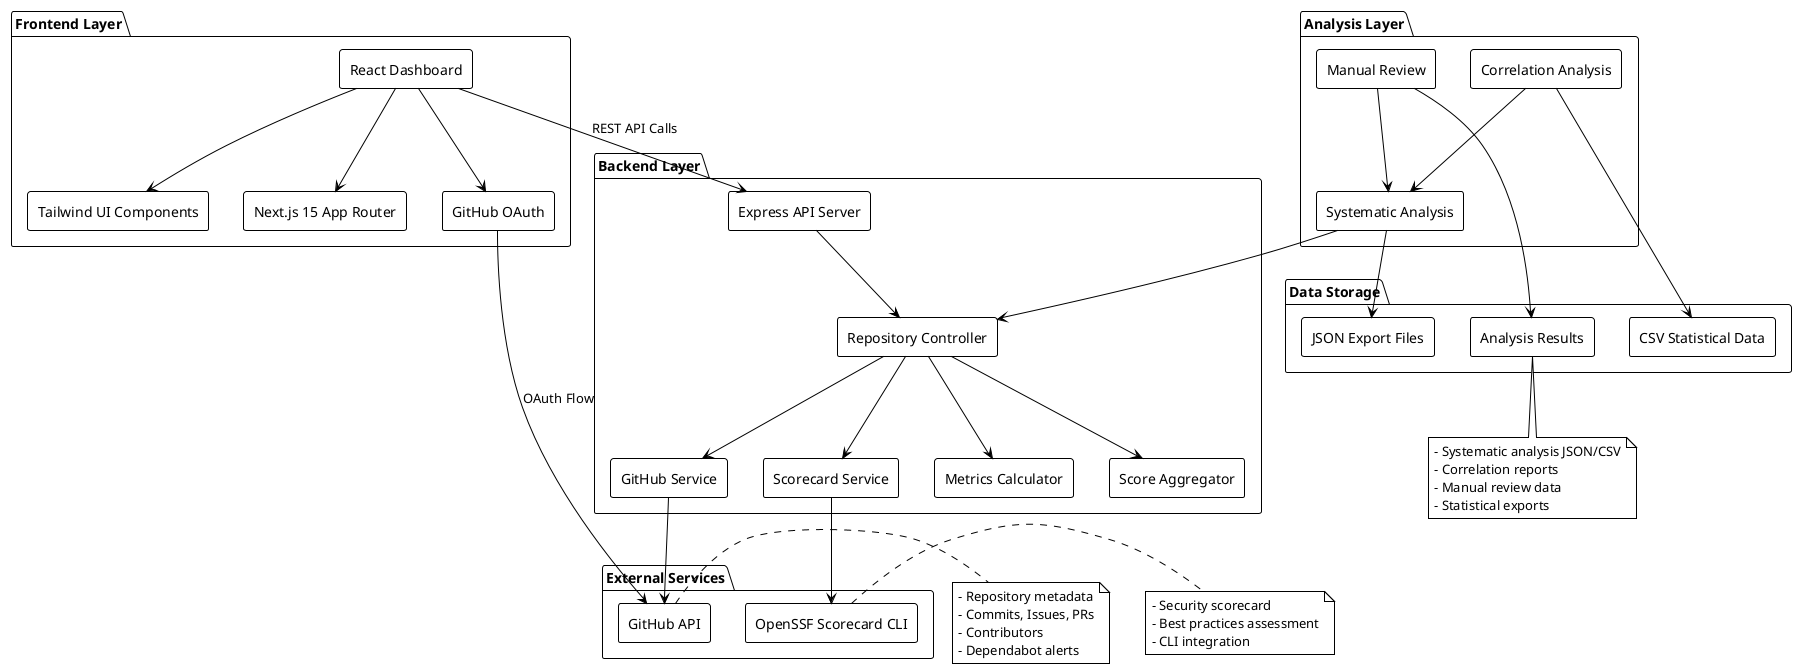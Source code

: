 @startuml Repository Health Scorecard - System Architecture

!theme plain
skinparam backgroundColor white
skinparam componentStyle rectangle

package "Frontend Layer" {
  [React Dashboard] as Frontend
  [Next.js 15 App Router] as NextJS
  [GitHub OAuth] as Auth
  [Tailwind UI Components] as UI
  
  Frontend --> NextJS
  Frontend --> Auth
  Frontend --> UI
}

package "Backend Layer" {
  [Express API Server] as API
  [Repository Controller] as Controller
  [GitHub Service] as GitHubSvc
  [Scorecard Service] as ScorecardSvc
  [Metrics Calculator] as Metrics
  [Score Aggregator] as Aggregator
  
  API --> Controller
  Controller --> GitHubSvc
  Controller --> ScorecardSvc
  Controller --> Metrics
  Controller --> Aggregator
}

package "Analysis Layer" {
  [Systematic Analysis] as SysAnalysis
  [Correlation Analysis] as CorrAnalysis
  [Manual Review] as ManualReview
  
  SysAnalysis --> Controller
  CorrAnalysis --> SysAnalysis
  ManualReview --> SysAnalysis
}

package "External Services" {
  [GitHub API] as GitHubAPI
  [OpenSSF Scorecard CLI] as OpenSSF
  
  GitHubSvc --> GitHubAPI
  ScorecardSvc --> OpenSSF
}

package "Data Storage" {
  [JSON Export Files] as JSONFiles
  [CSV Statistical Data] as CSVFiles
  [Analysis Results] as Results
  
  SysAnalysis --> JSONFiles
  CorrAnalysis --> CSVFiles
  ManualReview --> Results
}

Frontend --> API : "REST API Calls"
Auth --> GitHubAPI : "OAuth Flow"

note right of GitHubAPI
  - Repository metadata
  - Commits, Issues, PRs
  - Contributors
  - Dependabot alerts
end note

note right of OpenSSF
  - Security scorecard
  - Best practices assessment
  - CLI integration
end note

note bottom of Results
  - Systematic analysis JSON/CSV
  - Correlation reports
  - Manual review data
  - Statistical exports
end note

@enduml